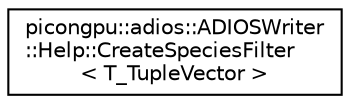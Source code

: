 digraph "Graphical Class Hierarchy"
{
 // LATEX_PDF_SIZE
  edge [fontname="Helvetica",fontsize="10",labelfontname="Helvetica",labelfontsize="10"];
  node [fontname="Helvetica",fontsize="10",shape=record];
  rankdir="LR";
  Node0 [label="picongpu::adios::ADIOSWriter\l::Help::CreateSpeciesFilter\l\< T_TupleVector \>",height=0.2,width=0.4,color="black", fillcolor="white", style="filled",URL="$structpicongpu_1_1adios_1_1_a_d_i_o_s_writer_1_1_help_1_1_create_species_filter.html",tooltip=" "];
}
